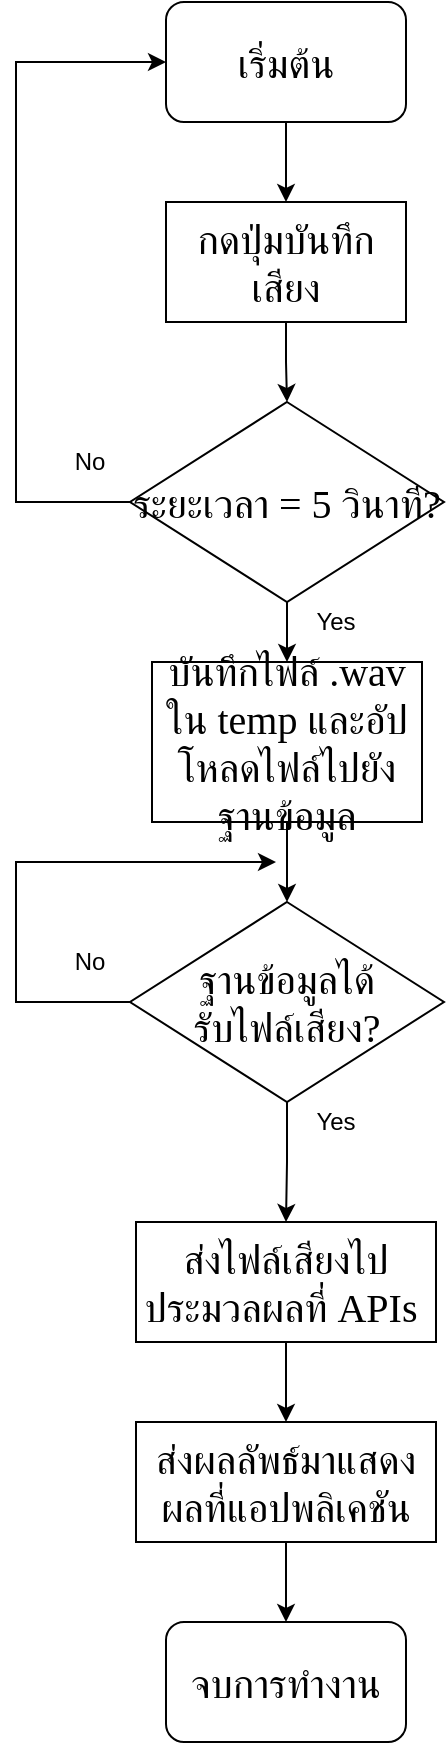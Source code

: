 <mxfile version="13.4.9" type="github">
  <diagram id="esJzJPp7fxd8QKTlcZkE" name="Page-1">
    <mxGraphModel dx="1422" dy="794" grid="1" gridSize="10" guides="1" tooltips="1" connect="1" arrows="1" fold="1" page="1" pageScale="1" pageWidth="827" pageHeight="1169" math="0" shadow="0">
      <root>
        <mxCell id="0" />
        <mxCell id="1" parent="0" />
        <mxCell id="aJgIxPmhOnbDEEiDRD4a-5" style="edgeStyle=orthogonalEdgeStyle;rounded=0;orthogonalLoop=1;jettySize=auto;html=1;exitX=0.5;exitY=1;exitDx=0;exitDy=0;entryX=0.5;entryY=0;entryDx=0;entryDy=0;" parent="1" source="aJgIxPmhOnbDEEiDRD4a-1" target="aJgIxPmhOnbDEEiDRD4a-2" edge="1">
          <mxGeometry relative="1" as="geometry" />
        </mxCell>
        <mxCell id="aJgIxPmhOnbDEEiDRD4a-1" value="&lt;font face=&quot;TH Sarabun New&quot; style=&quot;font-size: 20px&quot;&gt;เริ่มต้น&lt;/font&gt;" style="rounded=1;whiteSpace=wrap;html=1;" parent="1" vertex="1">
          <mxGeometry x="382" y="149" width="120" height="60" as="geometry" />
        </mxCell>
        <mxCell id="aJgIxPmhOnbDEEiDRD4a-7" style="edgeStyle=orthogonalEdgeStyle;rounded=0;orthogonalLoop=1;jettySize=auto;html=1;entryX=0.5;entryY=0;entryDx=0;entryDy=0;" parent="1" source="aJgIxPmhOnbDEEiDRD4a-2" target="aJgIxPmhOnbDEEiDRD4a-4" edge="1">
          <mxGeometry relative="1" as="geometry" />
        </mxCell>
        <mxCell id="aJgIxPmhOnbDEEiDRD4a-2" value="&lt;font face=&quot;TH Sarabun New&quot; style=&quot;font-size: 20px&quot;&gt;กดปุ่มบันทึกเสียง&lt;/font&gt;" style="rounded=0;whiteSpace=wrap;html=1;" parent="1" vertex="1">
          <mxGeometry x="382" y="249" width="120" height="60" as="geometry" />
        </mxCell>
        <mxCell id="aJgIxPmhOnbDEEiDRD4a-8" style="edgeStyle=orthogonalEdgeStyle;rounded=0;orthogonalLoop=1;jettySize=auto;html=1;exitX=0;exitY=0.5;exitDx=0;exitDy=0;entryX=0;entryY=0.5;entryDx=0;entryDy=0;" parent="1" source="aJgIxPmhOnbDEEiDRD4a-4" target="aJgIxPmhOnbDEEiDRD4a-1" edge="1">
          <mxGeometry relative="1" as="geometry">
            <Array as="points">
              <mxPoint x="307" y="399" />
              <mxPoint x="307" y="179" />
            </Array>
          </mxGeometry>
        </mxCell>
        <mxCell id="aJgIxPmhOnbDEEiDRD4a-11" style="edgeStyle=orthogonalEdgeStyle;rounded=0;orthogonalLoop=1;jettySize=auto;html=1;exitX=0.5;exitY=1;exitDx=0;exitDy=0;entryX=0.5;entryY=0;entryDx=0;entryDy=0;" parent="1" source="aJgIxPmhOnbDEEiDRD4a-4" target="aJgIxPmhOnbDEEiDRD4a-10" edge="1">
          <mxGeometry relative="1" as="geometry" />
        </mxCell>
        <mxCell id="aJgIxPmhOnbDEEiDRD4a-4" value="&lt;font face=&quot;TH Sarabun New&quot; style=&quot;font-size: 20px&quot;&gt;ระยะเวลา = 5 วินาที?&lt;/font&gt;" style="rhombus;whiteSpace=wrap;html=1;" parent="1" vertex="1">
          <mxGeometry x="364" y="349" width="157" height="100" as="geometry" />
        </mxCell>
        <mxCell id="aJgIxPmhOnbDEEiDRD4a-9" value="No" style="text;html=1;strokeColor=none;fillColor=none;align=center;verticalAlign=middle;whiteSpace=wrap;rounded=0;" parent="1" vertex="1">
          <mxGeometry x="324" y="369" width="40" height="20" as="geometry" />
        </mxCell>
        <mxCell id="aJgIxPmhOnbDEEiDRD4a-15" style="edgeStyle=orthogonalEdgeStyle;rounded=0;orthogonalLoop=1;jettySize=auto;html=1;exitX=0.5;exitY=1;exitDx=0;exitDy=0;entryX=0.5;entryY=0;entryDx=0;entryDy=0;" parent="1" source="aJgIxPmhOnbDEEiDRD4a-10" target="aJgIxPmhOnbDEEiDRD4a-14" edge="1">
          <mxGeometry relative="1" as="geometry" />
        </mxCell>
        <mxCell id="aJgIxPmhOnbDEEiDRD4a-10" value="&lt;span style=&quot;font-family: &amp;#34;th sarabun new&amp;#34;&quot;&gt;&lt;font style=&quot;font-size: 20px&quot;&gt;บันทึกไฟล์ .wav ใน temp และอัปโหลดไฟล์ไปยังฐานข้อมูล&lt;/font&gt;&lt;/span&gt;" style="rounded=0;whiteSpace=wrap;html=1;" parent="1" vertex="1">
          <mxGeometry x="375" y="479" width="135" height="80" as="geometry" />
        </mxCell>
        <mxCell id="aJgIxPmhOnbDEEiDRD4a-13" value="Yes" style="text;html=1;strokeColor=none;fillColor=none;align=center;verticalAlign=middle;whiteSpace=wrap;rounded=0;" parent="1" vertex="1">
          <mxGeometry x="447" y="449" width="40" height="20" as="geometry" />
        </mxCell>
        <mxCell id="aJgIxPmhOnbDEEiDRD4a-17" style="edgeStyle=orthogonalEdgeStyle;rounded=0;orthogonalLoop=1;jettySize=auto;html=1;exitX=0;exitY=0.5;exitDx=0;exitDy=0;" parent="1" source="aJgIxPmhOnbDEEiDRD4a-14" edge="1">
          <mxGeometry relative="1" as="geometry">
            <mxPoint x="437" y="579" as="targetPoint" />
            <Array as="points">
              <mxPoint x="307" y="649" />
              <mxPoint x="307" y="579" />
            </Array>
          </mxGeometry>
        </mxCell>
        <mxCell id="Vyhp9DC8OZX6Is8qd3nA-2" style="edgeStyle=orthogonalEdgeStyle;rounded=0;orthogonalLoop=1;jettySize=auto;html=1;exitX=0.5;exitY=1;exitDx=0;exitDy=0;entryX=0.5;entryY=0;entryDx=0;entryDy=0;" parent="1" source="aJgIxPmhOnbDEEiDRD4a-14" target="aJgIxPmhOnbDEEiDRD4a-23" edge="1">
          <mxGeometry relative="1" as="geometry" />
        </mxCell>
        <mxCell id="aJgIxPmhOnbDEEiDRD4a-14" value="&lt;font face=&quot;TH Sarabun New&quot; style=&quot;font-size: 20px&quot;&gt;ฐานข้อมูลได้&lt;br&gt;รับไฟล์เสียง?&lt;/font&gt;" style="rhombus;whiteSpace=wrap;html=1;" parent="1" vertex="1">
          <mxGeometry x="364" y="599" width="157" height="100" as="geometry" />
        </mxCell>
        <mxCell id="aJgIxPmhOnbDEEiDRD4a-18" value="No" style="text;html=1;strokeColor=none;fillColor=none;align=center;verticalAlign=middle;whiteSpace=wrap;rounded=0;" parent="1" vertex="1">
          <mxGeometry x="324" y="619" width="40" height="20" as="geometry" />
        </mxCell>
        <mxCell id="aJgIxPmhOnbDEEiDRD4a-22" value="Yes" style="text;html=1;strokeColor=none;fillColor=none;align=center;verticalAlign=middle;whiteSpace=wrap;rounded=0;" parent="1" vertex="1">
          <mxGeometry x="447" y="699" width="40" height="20" as="geometry" />
        </mxCell>
        <mxCell id="aJgIxPmhOnbDEEiDRD4a-29" style="edgeStyle=orthogonalEdgeStyle;rounded=0;orthogonalLoop=1;jettySize=auto;html=1;exitX=0.5;exitY=1;exitDx=0;exitDy=0;entryX=0.5;entryY=0;entryDx=0;entryDy=0;" parent="1" source="aJgIxPmhOnbDEEiDRD4a-23" edge="1">
          <mxGeometry relative="1" as="geometry">
            <mxPoint x="442" y="859" as="targetPoint" />
          </mxGeometry>
        </mxCell>
        <mxCell id="aJgIxPmhOnbDEEiDRD4a-23" value="&lt;font face=&quot;TH Sarabun New&quot; style=&quot;font-size: 20px&quot;&gt;ส่งไฟล์เสียงไป&lt;br&gt;ประมวลผลที่ APIs&amp;nbsp;&lt;/font&gt;" style="rounded=0;whiteSpace=wrap;html=1;" parent="1" vertex="1">
          <mxGeometry x="367" y="759" width="150" height="60" as="geometry" />
        </mxCell>
        <mxCell id="Vyhp9DC8OZX6Is8qd3nA-3" style="edgeStyle=orthogonalEdgeStyle;rounded=0;orthogonalLoop=1;jettySize=auto;html=1;exitX=0.5;exitY=1;exitDx=0;exitDy=0;entryX=0.5;entryY=0;entryDx=0;entryDy=0;" parent="1" source="aJgIxPmhOnbDEEiDRD4a-30" target="aJgIxPmhOnbDEEiDRD4a-32" edge="1">
          <mxGeometry relative="1" as="geometry" />
        </mxCell>
        <mxCell id="aJgIxPmhOnbDEEiDRD4a-30" value="&lt;font face=&quot;TH Sarabun New&quot; style=&quot;font-size: 20px&quot;&gt;ส่งผลลัพธ์มาแสดงผลที่แอปพลิเคชัน&lt;br&gt;&lt;/font&gt;" style="rounded=0;whiteSpace=wrap;html=1;" parent="1" vertex="1">
          <mxGeometry x="367" y="859" width="150" height="60" as="geometry" />
        </mxCell>
        <mxCell id="aJgIxPmhOnbDEEiDRD4a-32" value="&lt;font face=&quot;TH Sarabun New&quot; style=&quot;font-size: 20px&quot;&gt;จบการทำงาน&lt;/font&gt;" style="rounded=1;whiteSpace=wrap;html=1;" parent="1" vertex="1">
          <mxGeometry x="382" y="959" width="120" height="60" as="geometry" />
        </mxCell>
      </root>
    </mxGraphModel>
  </diagram>
</mxfile>
